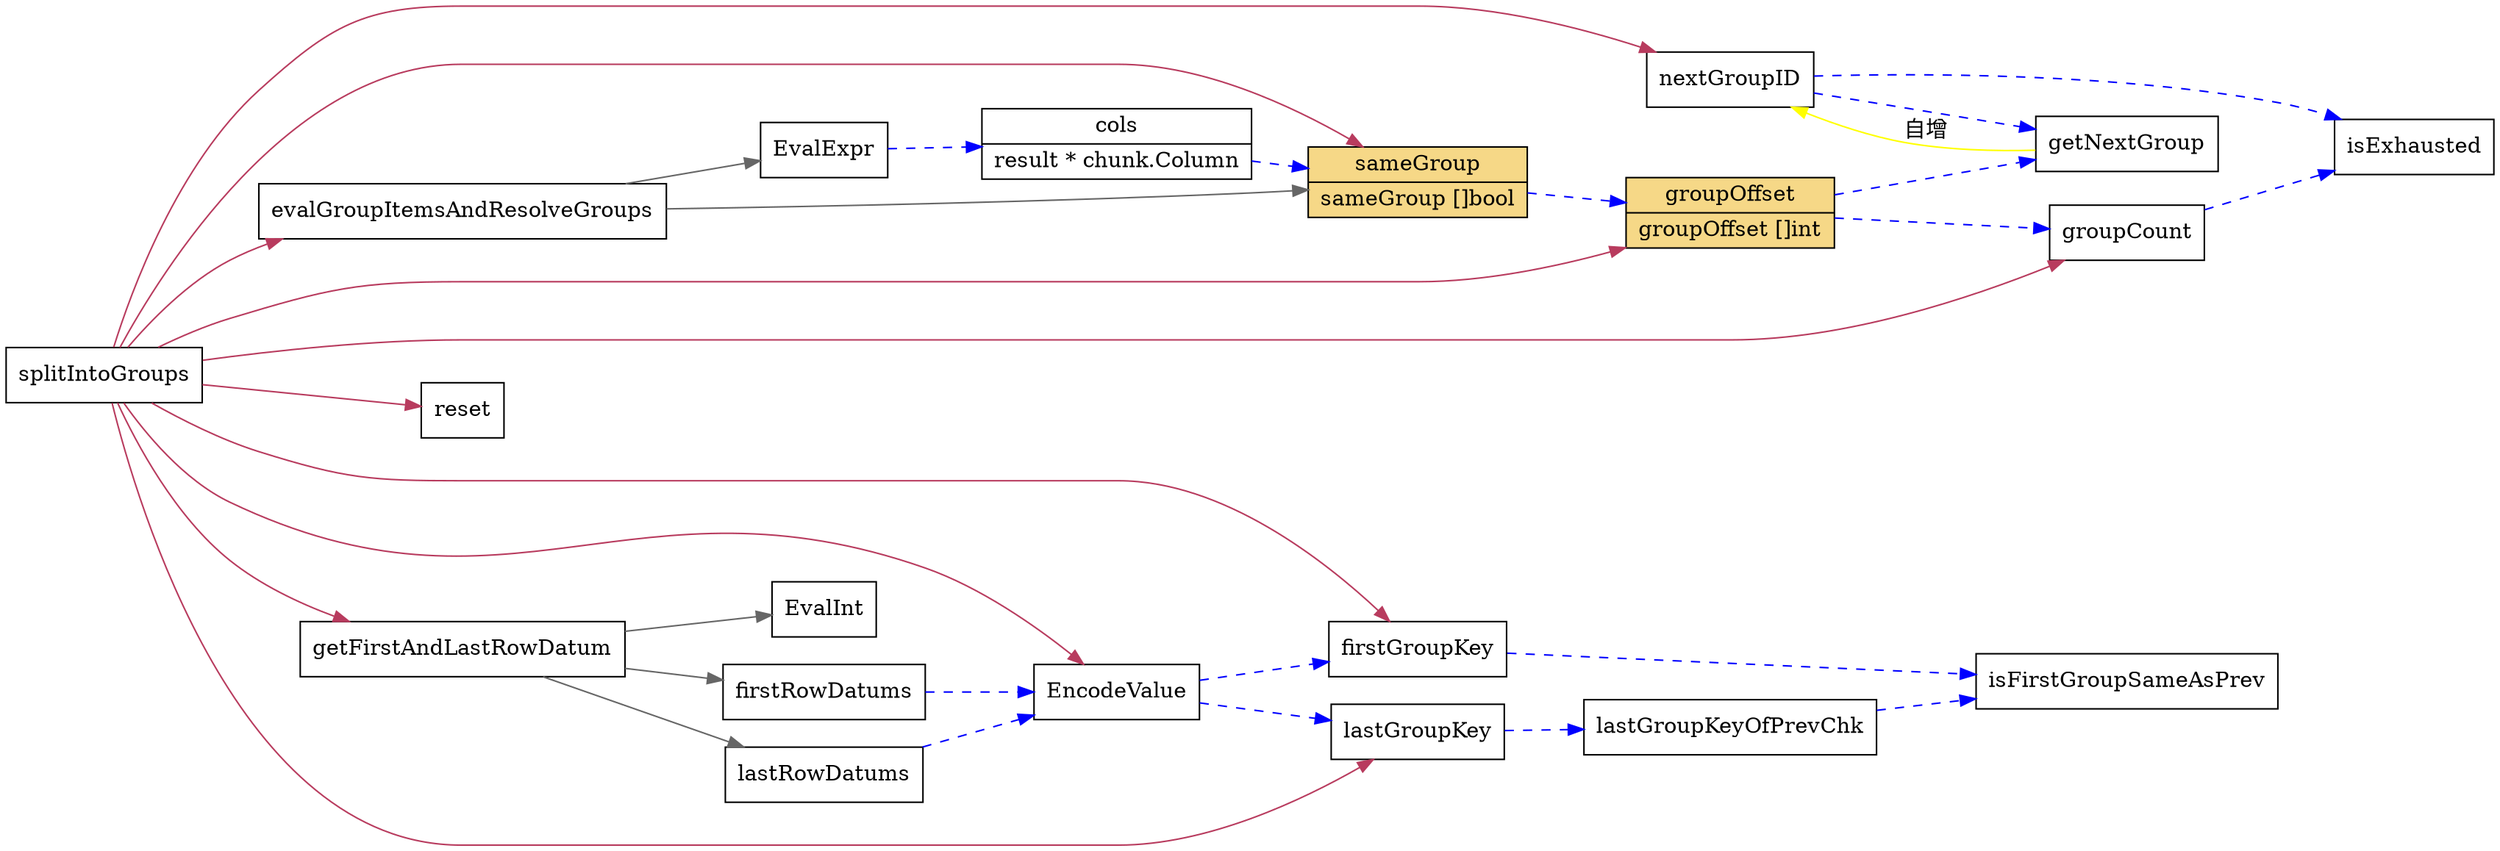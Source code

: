 digraph vecGroupChecker {
  node[shape=box];
  edge[color=gray40];
  newrank=true;
  rankdir=LR;
  groupOffset[
    shape=record;
    style=filled;
    fillcolor="#f6d887";
    label="{{
      groupOffset|
        groupOffset []int\l
    }}"
  ];
  sameGroup[
    shape=record;
    style=filled;
    fillcolor="#f6d887";
    label="{{
      sameGroup|
        sameGroup []bool\l
    }}"
  ];

  splitIntoGroups -> {
    reset;
    nextGroupID;
    getFirstAndLastRowDatum;
    EncodeValue;
    evalGroupItemsAndResolveGroups;
    groupOffset;
    groupCount;
    sameGroup;
    firstGroupKey;
    lastGroupKey;
  }[color="#b83b5e"]
  getFirstAndLastRowDatum -> {
    EvalInt;
    firstRowDatums;
    lastRowDatums;
  }
  evalGroupItemsAndResolveGroups -> {
    sameGroup;
    EvalExpr;
  }
  cols[
    shape="record";
    label="{{
      cols|
      result * chunk.Column\l
    }}"];
  getNextGroup -> nextGroupID[label="自增";color=yellow];

  edge[style=dashed; color=blue];
  groupOffset -> groupCount;
  firstRowDatums -> EncodeValue;
  lastRowDatums -> EncodeValue;
  EncodeValue -> {
    firstGroupKey;
    lastGroupKey;
  }
  {
    groupOffset;
    nextGroupID;
  }-> getNextGroup;

  {
    groupCount;
    nextGroupID;
  } -> isExhausted;
  sameGroup -> groupOffset;
  {firstGroupKey; lastGroupKeyOfPrevChk} -> isFirstGroupSameAsPrev;
  lastGroupKey -> lastGroupKeyOfPrevChk;
  EvalExpr -> cols -> sameGroup;
}
